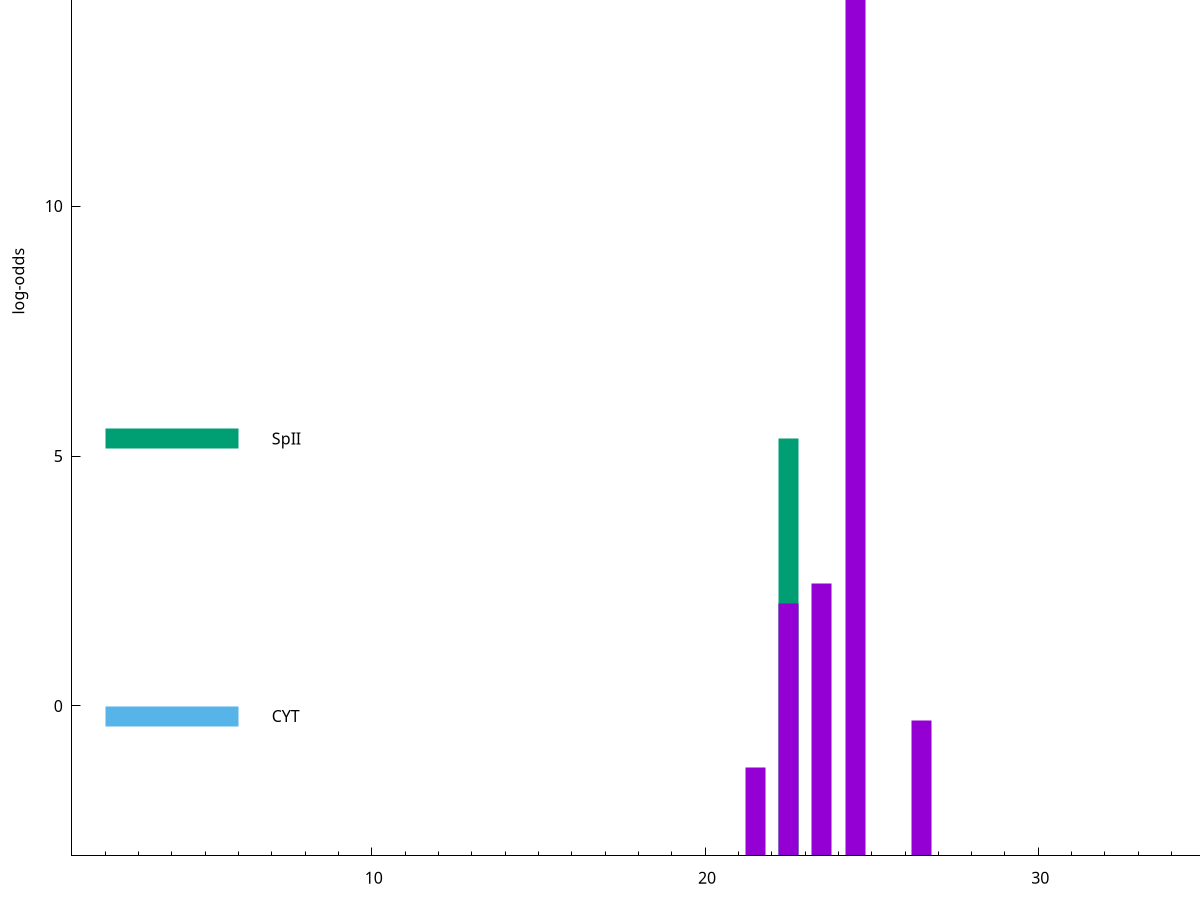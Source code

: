set title "LipoP predictions for SRR3467249.gff"
set size 2., 1.4
set xrange [1:70] 
set mxtics 10
set yrange [-3:20]
set y2range [0:23]
set ylabel "log-odds"
set term postscript eps color solid "Helvetica" 30
set output "SRR3467249.gff56.eps"
set arrow from 2,16.9287 to 6,16.9287 nohead lt 1 lw 20
set label "SpI" at 7,16.9287
set arrow from 2,5.34991 to 6,5.34991 nohead lt 2 lw 20
set label "SpII" at 7,5.34991
set arrow from 2,-0.200913 to 6,-0.200913 nohead lt 3 lw 20
set label "CYT" at 7,-0.200913
set arrow from 2,16.9287 to 6,16.9287 nohead lt 1 lw 20
set label "SpI" at 7,16.9287
# NOTE: The scores below are the log-odds scores with the threshold
# NOTE: subtracted (a hack to make gnuplot make the histogram all
# NOTE: look nice).
plot "-" axes x1y2 title "" with impulses lt 2 lw 20, "-" axes x1y2 title "" with impulses lt 1 lw 20
22.500000 8.349910
e
24.500000 19.928500
23.500000 5.443200
22.500000 5.057550
26.500000 2.705277
21.500000 1.764020
e
exit
